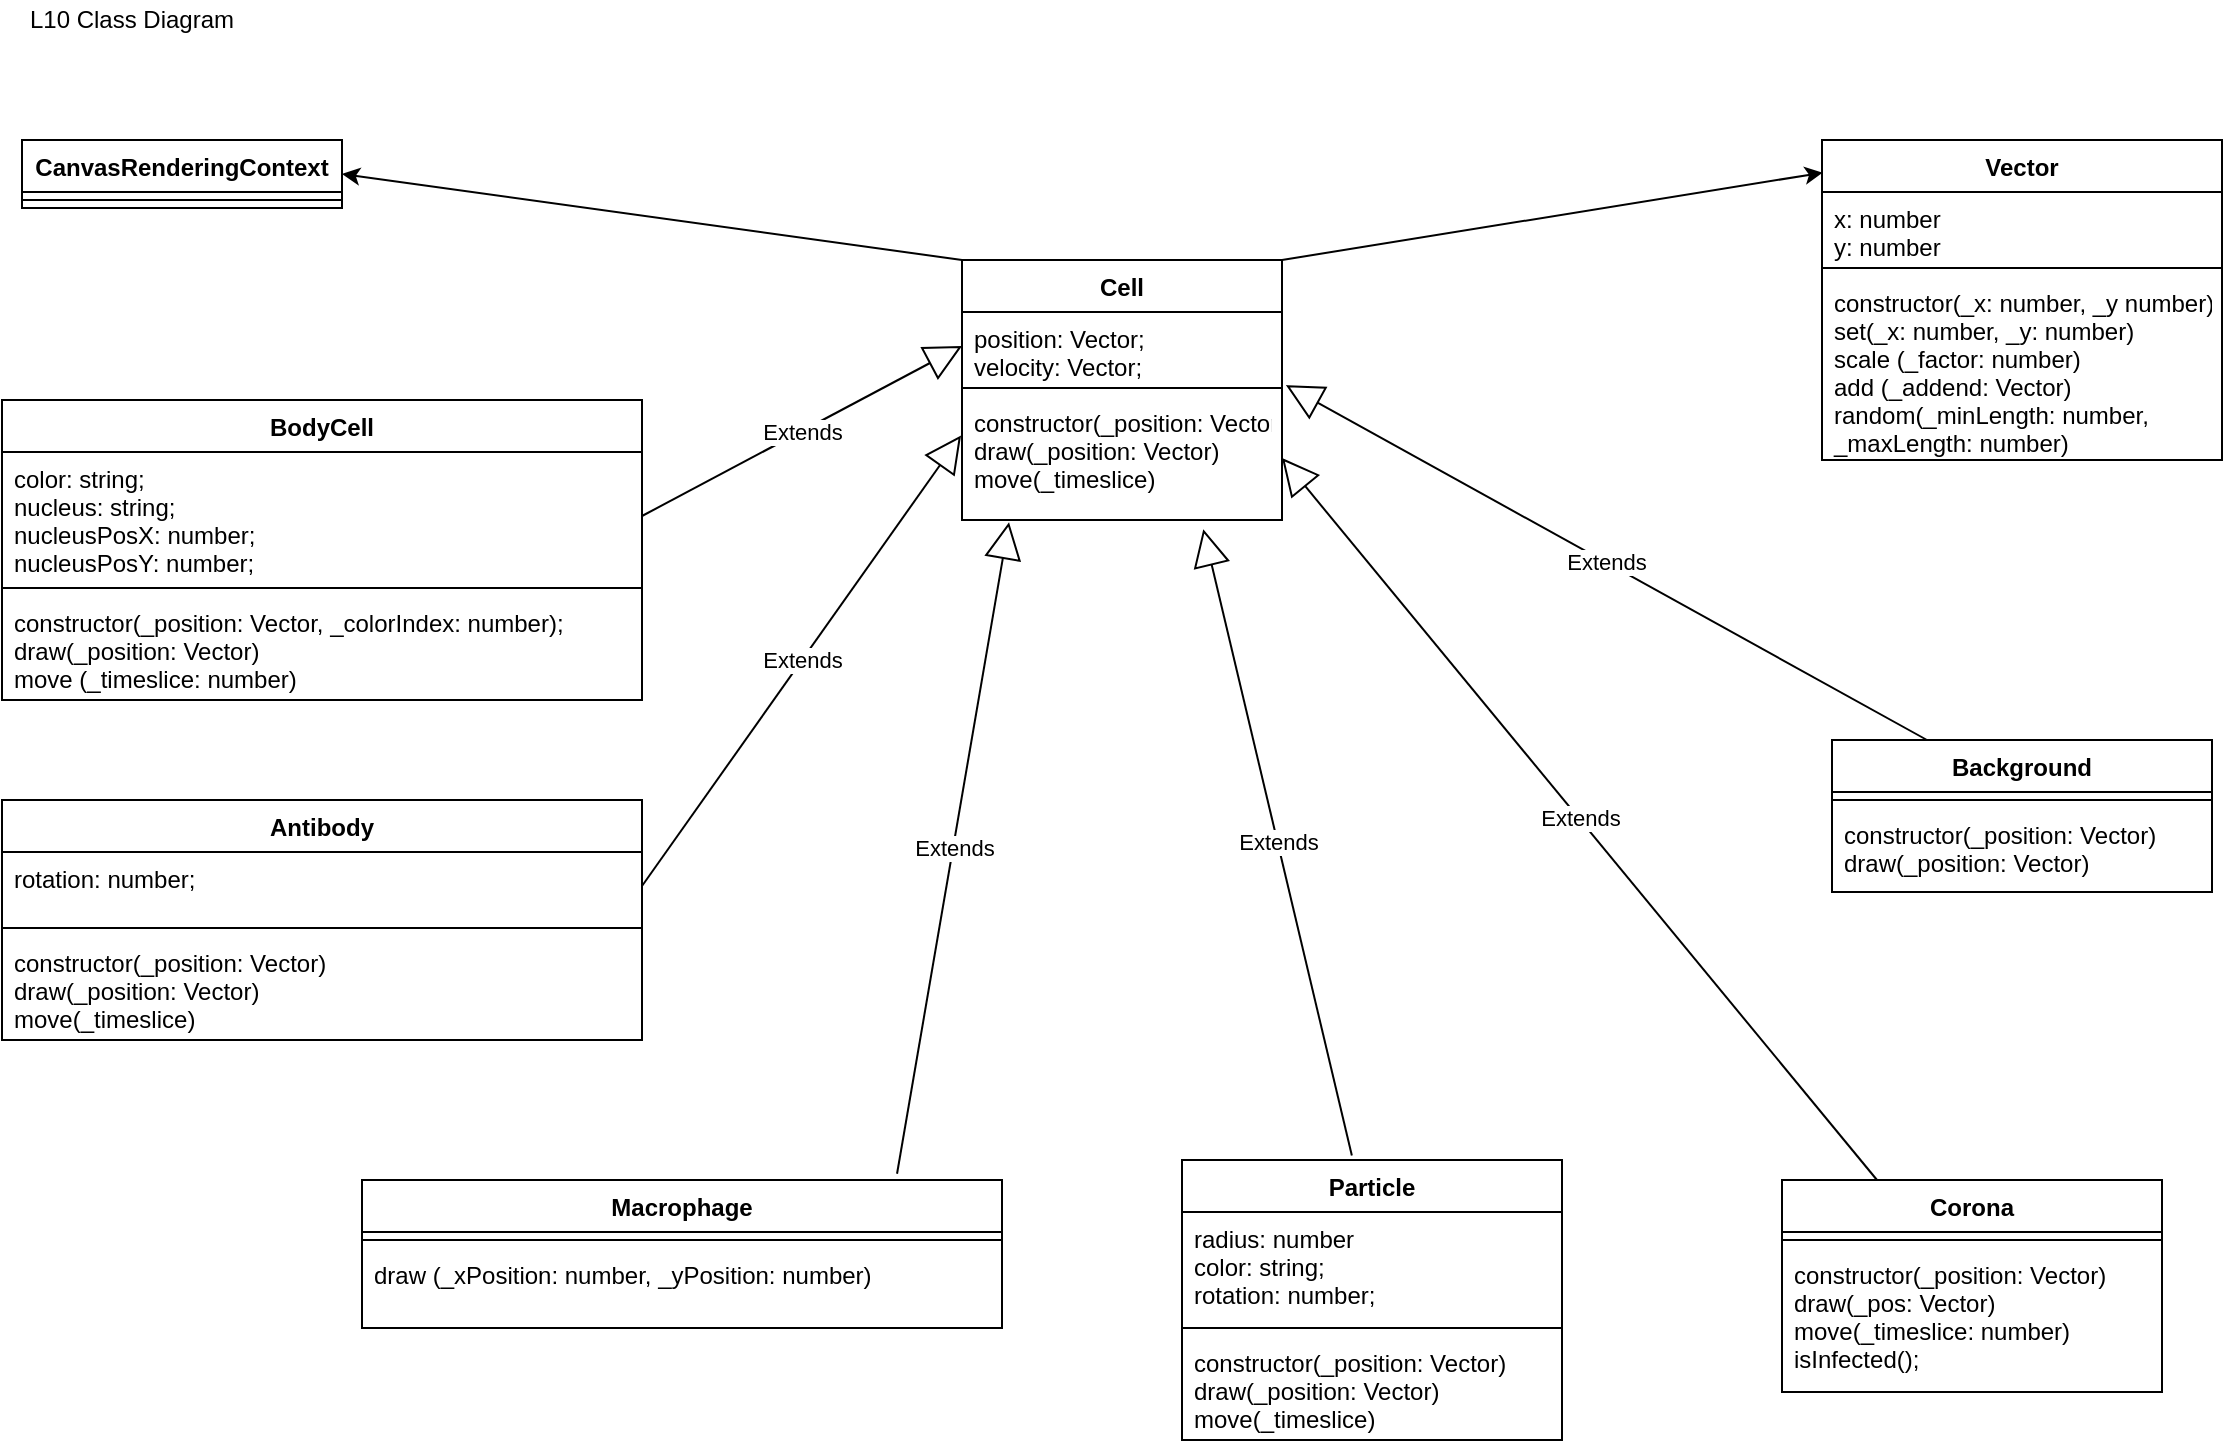 <mxfile version="13.2.4" type="device"><diagram id="trz45pBPM-zzbVZ8m-UH" name="Page-1"><mxGraphModel dx="1463" dy="846" grid="1" gridSize="10" guides="1" tooltips="1" connect="1" arrows="1" fold="1" page="1" pageScale="1" pageWidth="1169" pageHeight="827" math="0" shadow="0"><root><mxCell id="0"/><mxCell id="1" parent="0"/><mxCell id="1Zk7m2IyA7rpyMyj1JW2-1" value="L10 Class Diagram" style="text;html=1;strokeColor=none;fillColor=none;align=center;verticalAlign=middle;whiteSpace=wrap;rounded=0;" vertex="1" parent="1"><mxGeometry x="40" y="20" width="110" height="20" as="geometry"/></mxCell><mxCell id="1Zk7m2IyA7rpyMyj1JW2-14" value="CanvasRenderingContext" style="swimlane;fontStyle=1;align=center;verticalAlign=top;childLayout=stackLayout;horizontal=1;startSize=26;horizontalStack=0;resizeParent=1;resizeParentMax=0;resizeLast=0;collapsible=1;marginBottom=0;" vertex="1" parent="1"><mxGeometry x="40" y="90" width="160" height="34" as="geometry"/></mxCell><mxCell id="1Zk7m2IyA7rpyMyj1JW2-15" value="" style="line;strokeWidth=1;fillColor=none;align=left;verticalAlign=middle;spacingTop=-1;spacingLeft=3;spacingRight=3;rotatable=0;labelPosition=right;points=[];portConstraint=eastwest;" vertex="1" parent="1Zk7m2IyA7rpyMyj1JW2-14"><mxGeometry y="26" width="160" height="8" as="geometry"/></mxCell><mxCell id="1Zk7m2IyA7rpyMyj1JW2-10" value="Vector" style="swimlane;fontStyle=1;align=center;verticalAlign=top;childLayout=stackLayout;horizontal=1;startSize=26;horizontalStack=0;resizeParent=1;resizeParentMax=0;resizeLast=0;collapsible=1;marginBottom=0;" vertex="1" parent="1"><mxGeometry x="940" y="90" width="200" height="160" as="geometry"/></mxCell><mxCell id="1Zk7m2IyA7rpyMyj1JW2-11" value="x: number&#10;y: number" style="text;strokeColor=none;fillColor=none;align=left;verticalAlign=top;spacingLeft=4;spacingRight=4;overflow=hidden;rotatable=0;points=[[0,0.5],[1,0.5]];portConstraint=eastwest;" vertex="1" parent="1Zk7m2IyA7rpyMyj1JW2-10"><mxGeometry y="26" width="200" height="34" as="geometry"/></mxCell><mxCell id="1Zk7m2IyA7rpyMyj1JW2-12" value="" style="line;strokeWidth=1;fillColor=none;align=left;verticalAlign=middle;spacingTop=-1;spacingLeft=3;spacingRight=3;rotatable=0;labelPosition=right;points=[];portConstraint=eastwest;" vertex="1" parent="1Zk7m2IyA7rpyMyj1JW2-10"><mxGeometry y="60" width="200" height="8" as="geometry"/></mxCell><mxCell id="1Zk7m2IyA7rpyMyj1JW2-13" value="constructor(_x: number, _y number)&#10;set(_x: number, _y: number)&#10;scale (_factor: number)&#10;add (_addend: Vector)&#10;random(_minLength: number, &#10;_maxLength: number)" style="text;strokeColor=none;fillColor=none;align=left;verticalAlign=top;spacingLeft=4;spacingRight=4;overflow=hidden;rotatable=0;points=[[0,0.5],[1,0.5]];portConstraint=eastwest;" vertex="1" parent="1Zk7m2IyA7rpyMyj1JW2-10"><mxGeometry y="68" width="200" height="92" as="geometry"/></mxCell><mxCell id="1Zk7m2IyA7rpyMyj1JW2-28" value="Background" style="swimlane;fontStyle=1;align=center;verticalAlign=top;childLayout=stackLayout;horizontal=1;startSize=26;horizontalStack=0;resizeParent=1;resizeParentMax=0;resizeLast=0;collapsible=1;marginBottom=0;" vertex="1" parent="1"><mxGeometry x="945" y="390" width="190" height="76" as="geometry"/></mxCell><mxCell id="1Zk7m2IyA7rpyMyj1JW2-30" value="" style="line;strokeWidth=1;fillColor=none;align=left;verticalAlign=middle;spacingTop=-1;spacingLeft=3;spacingRight=3;rotatable=0;labelPosition=right;points=[];portConstraint=eastwest;" vertex="1" parent="1Zk7m2IyA7rpyMyj1JW2-28"><mxGeometry y="26" width="190" height="8" as="geometry"/></mxCell><mxCell id="1Zk7m2IyA7rpyMyj1JW2-31" value="constructor(_position: Vector)&#10;draw(_position: Vector)" style="text;strokeColor=none;fillColor=none;align=left;verticalAlign=top;spacingLeft=4;spacingRight=4;overflow=hidden;rotatable=0;points=[[0,0.5],[1,0.5]];portConstraint=eastwest;" vertex="1" parent="1Zk7m2IyA7rpyMyj1JW2-28"><mxGeometry y="34" width="190" height="42" as="geometry"/></mxCell><mxCell id="1Zk7m2IyA7rpyMyj1JW2-6" value="Corona" style="swimlane;fontStyle=1;align=center;verticalAlign=top;childLayout=stackLayout;horizontal=1;startSize=26;horizontalStack=0;resizeParent=1;resizeParentMax=0;resizeLast=0;collapsible=1;marginBottom=0;" vertex="1" parent="1"><mxGeometry x="920" y="610" width="190" height="106" as="geometry"/></mxCell><mxCell id="1Zk7m2IyA7rpyMyj1JW2-8" value="" style="line;strokeWidth=1;fillColor=none;align=left;verticalAlign=middle;spacingTop=-1;spacingLeft=3;spacingRight=3;rotatable=0;labelPosition=right;points=[];portConstraint=eastwest;" vertex="1" parent="1Zk7m2IyA7rpyMyj1JW2-6"><mxGeometry y="26" width="190" height="8" as="geometry"/></mxCell><mxCell id="1Zk7m2IyA7rpyMyj1JW2-9" value="constructor(_position: Vector)&#10;draw(_pos: Vector)&#10;move(_timeslice: number)&#10;isInfected();" style="text;strokeColor=none;fillColor=none;align=left;verticalAlign=top;spacingLeft=4;spacingRight=4;overflow=hidden;rotatable=0;points=[[0,0.5],[1,0.5]];portConstraint=eastwest;" vertex="1" parent="1Zk7m2IyA7rpyMyj1JW2-6"><mxGeometry y="34" width="190" height="72" as="geometry"/></mxCell><mxCell id="1Zk7m2IyA7rpyMyj1JW2-20" value="Particle" style="swimlane;fontStyle=1;align=center;verticalAlign=top;childLayout=stackLayout;horizontal=1;startSize=26;horizontalStack=0;resizeParent=1;resizeParentMax=0;resizeLast=0;collapsible=1;marginBottom=0;" vertex="1" parent="1"><mxGeometry x="620" y="600" width="190" height="140" as="geometry"/></mxCell><mxCell id="1Zk7m2IyA7rpyMyj1JW2-21" value="radius: number&#10;color: string; &#10;rotation: number;" style="text;strokeColor=none;fillColor=none;align=left;verticalAlign=top;spacingLeft=4;spacingRight=4;overflow=hidden;rotatable=0;points=[[0,0.5],[1,0.5]];portConstraint=eastwest;" vertex="1" parent="1Zk7m2IyA7rpyMyj1JW2-20"><mxGeometry y="26" width="190" height="54" as="geometry"/></mxCell><mxCell id="1Zk7m2IyA7rpyMyj1JW2-22" value="" style="line;strokeWidth=1;fillColor=none;align=left;verticalAlign=middle;spacingTop=-1;spacingLeft=3;spacingRight=3;rotatable=0;labelPosition=right;points=[];portConstraint=eastwest;" vertex="1" parent="1Zk7m2IyA7rpyMyj1JW2-20"><mxGeometry y="80" width="190" height="8" as="geometry"/></mxCell><mxCell id="1Zk7m2IyA7rpyMyj1JW2-23" value="constructor(_position: Vector)&#10;draw(_position: Vector)&#10;move(_timeslice)" style="text;strokeColor=none;fillColor=none;align=left;verticalAlign=top;spacingLeft=4;spacingRight=4;overflow=hidden;rotatable=0;points=[[0,0.5],[1,0.5]];portConstraint=eastwest;" vertex="1" parent="1Zk7m2IyA7rpyMyj1JW2-20"><mxGeometry y="88" width="190" height="52" as="geometry"/></mxCell><mxCell id="1Zk7m2IyA7rpyMyj1JW2-24" value="Macrophage" style="swimlane;fontStyle=1;align=center;verticalAlign=top;childLayout=stackLayout;horizontal=1;startSize=26;horizontalStack=0;resizeParent=1;resizeParentMax=0;resizeLast=0;collapsible=1;marginBottom=0;" vertex="1" parent="1"><mxGeometry x="210" y="610" width="320" height="74" as="geometry"/></mxCell><mxCell id="1Zk7m2IyA7rpyMyj1JW2-26" value="" style="line;strokeWidth=1;fillColor=none;align=left;verticalAlign=middle;spacingTop=-1;spacingLeft=3;spacingRight=3;rotatable=0;labelPosition=right;points=[];portConstraint=eastwest;" vertex="1" parent="1Zk7m2IyA7rpyMyj1JW2-24"><mxGeometry y="26" width="320" height="8" as="geometry"/></mxCell><mxCell id="1Zk7m2IyA7rpyMyj1JW2-27" value="draw (_xPosition: number, _yPosition: number)" style="text;strokeColor=none;fillColor=none;align=left;verticalAlign=top;spacingLeft=4;spacingRight=4;overflow=hidden;rotatable=0;points=[[0,0.5],[1,0.5]];portConstraint=eastwest;" vertex="1" parent="1Zk7m2IyA7rpyMyj1JW2-24"><mxGeometry y="34" width="320" height="40" as="geometry"/></mxCell><mxCell id="1Zk7m2IyA7rpyMyj1JW2-16" value="Antibody" style="swimlane;fontStyle=1;align=center;verticalAlign=top;childLayout=stackLayout;horizontal=1;startSize=26;horizontalStack=0;resizeParent=1;resizeParentMax=0;resizeLast=0;collapsible=1;marginBottom=0;" vertex="1" parent="1"><mxGeometry x="30" y="420" width="320" height="120" as="geometry"/></mxCell><mxCell id="1Zk7m2IyA7rpyMyj1JW2-17" value="rotation: number;" style="text;strokeColor=none;fillColor=none;align=left;verticalAlign=top;spacingLeft=4;spacingRight=4;overflow=hidden;rotatable=0;points=[[0,0.5],[1,0.5]];portConstraint=eastwest;" vertex="1" parent="1Zk7m2IyA7rpyMyj1JW2-16"><mxGeometry y="26" width="320" height="34" as="geometry"/></mxCell><mxCell id="1Zk7m2IyA7rpyMyj1JW2-18" value="" style="line;strokeWidth=1;fillColor=none;align=left;verticalAlign=middle;spacingTop=-1;spacingLeft=3;spacingRight=3;rotatable=0;labelPosition=right;points=[];portConstraint=eastwest;" vertex="1" parent="1Zk7m2IyA7rpyMyj1JW2-16"><mxGeometry y="60" width="320" height="8" as="geometry"/></mxCell><mxCell id="1Zk7m2IyA7rpyMyj1JW2-19" value="constructor(_position: Vector)&#10;draw(_position: Vector)&#10;move(_timeslice)" style="text;strokeColor=none;fillColor=none;align=left;verticalAlign=top;spacingLeft=4;spacingRight=4;overflow=hidden;rotatable=0;points=[[0,0.5],[1,0.5]];portConstraint=eastwest;" vertex="1" parent="1Zk7m2IyA7rpyMyj1JW2-16"><mxGeometry y="68" width="320" height="52" as="geometry"/></mxCell><mxCell id="1Zk7m2IyA7rpyMyj1JW2-2" value="BodyCell" style="swimlane;fontStyle=1;align=center;verticalAlign=top;childLayout=stackLayout;horizontal=1;startSize=26;horizontalStack=0;resizeParent=1;resizeParentMax=0;resizeLast=0;collapsible=1;marginBottom=0;" vertex="1" parent="1"><mxGeometry x="30" y="220" width="320" height="150" as="geometry"/></mxCell><mxCell id="1Zk7m2IyA7rpyMyj1JW2-3" value="color: string; &#10;nucleus: string;&#10;nucleusPosX: number; &#10;nucleusPosY: number;" style="text;strokeColor=none;fillColor=none;align=left;verticalAlign=top;spacingLeft=4;spacingRight=4;overflow=hidden;rotatable=0;points=[[0,0.5],[1,0.5]];portConstraint=eastwest;" vertex="1" parent="1Zk7m2IyA7rpyMyj1JW2-2"><mxGeometry y="26" width="320" height="64" as="geometry"/></mxCell><mxCell id="1Zk7m2IyA7rpyMyj1JW2-4" value="" style="line;strokeWidth=1;fillColor=none;align=left;verticalAlign=middle;spacingTop=-1;spacingLeft=3;spacingRight=3;rotatable=0;labelPosition=right;points=[];portConstraint=eastwest;" vertex="1" parent="1Zk7m2IyA7rpyMyj1JW2-2"><mxGeometry y="90" width="320" height="8" as="geometry"/></mxCell><mxCell id="1Zk7m2IyA7rpyMyj1JW2-5" value="constructor(_position: Vector, _colorIndex: number);&#10;draw(_position: Vector)&#10;move (_timeslice: number)" style="text;strokeColor=none;fillColor=none;align=left;verticalAlign=top;spacingLeft=4;spacingRight=4;overflow=hidden;rotatable=0;points=[[0,0.5],[1,0.5]];portConstraint=eastwest;" vertex="1" parent="1Zk7m2IyA7rpyMyj1JW2-2"><mxGeometry y="98" width="320" height="52" as="geometry"/></mxCell><mxCell id="1Zk7m2IyA7rpyMyj1JW2-32" value="Cell" style="swimlane;fontStyle=1;align=center;verticalAlign=top;childLayout=stackLayout;horizontal=1;startSize=26;horizontalStack=0;resizeParent=1;resizeParentMax=0;resizeLast=0;collapsible=1;marginBottom=0;" vertex="1" parent="1"><mxGeometry x="510" y="150" width="160" height="130" as="geometry"/></mxCell><mxCell id="1Zk7m2IyA7rpyMyj1JW2-33" value="position: Vector; &#10;velocity: Vector; " style="text;strokeColor=none;fillColor=none;align=left;verticalAlign=top;spacingLeft=4;spacingRight=4;overflow=hidden;rotatable=0;points=[[0,0.5],[1,0.5]];portConstraint=eastwest;" vertex="1" parent="1Zk7m2IyA7rpyMyj1JW2-32"><mxGeometry y="26" width="160" height="34" as="geometry"/></mxCell><mxCell id="1Zk7m2IyA7rpyMyj1JW2-34" value="" style="line;strokeWidth=1;fillColor=none;align=left;verticalAlign=middle;spacingTop=-1;spacingLeft=3;spacingRight=3;rotatable=0;labelPosition=right;points=[];portConstraint=eastwest;" vertex="1" parent="1Zk7m2IyA7rpyMyj1JW2-32"><mxGeometry y="60" width="160" height="8" as="geometry"/></mxCell><mxCell id="1Zk7m2IyA7rpyMyj1JW2-35" value="constructor(_position: Vector)&#10;draw(_position: Vector)&#10;move(_timeslice)" style="text;strokeColor=none;fillColor=none;align=left;verticalAlign=top;spacingLeft=4;spacingRight=4;overflow=hidden;rotatable=0;points=[[0,0.5],[1,0.5]];portConstraint=eastwest;" vertex="1" parent="1Zk7m2IyA7rpyMyj1JW2-32"><mxGeometry y="68" width="160" height="62" as="geometry"/></mxCell><mxCell id="1Zk7m2IyA7rpyMyj1JW2-36" value="Extends" style="endArrow=block;endSize=16;endFill=0;html=1;exitX=0.836;exitY=-0.042;exitDx=0;exitDy=0;exitPerimeter=0;entryX=0.147;entryY=1.018;entryDx=0;entryDy=0;entryPerimeter=0;" edge="1" parent="1" source="1Zk7m2IyA7rpyMyj1JW2-24" target="1Zk7m2IyA7rpyMyj1JW2-35"><mxGeometry width="160" relative="1" as="geometry"><mxPoint x="560" y="500" as="sourcePoint"/><mxPoint x="720" y="500" as="targetPoint"/></mxGeometry></mxCell><mxCell id="1Zk7m2IyA7rpyMyj1JW2-37" value="Extends" style="endArrow=block;endSize=16;endFill=0;html=1;exitX=1;exitY=0.5;exitDx=0;exitDy=0;entryX=-0.003;entryY=0.318;entryDx=0;entryDy=0;entryPerimeter=0;" edge="1" parent="1" source="1Zk7m2IyA7rpyMyj1JW2-17" target="1Zk7m2IyA7rpyMyj1JW2-35"><mxGeometry width="160" relative="1" as="geometry"><mxPoint x="560" y="500" as="sourcePoint"/><mxPoint x="500" y="240" as="targetPoint"/></mxGeometry></mxCell><mxCell id="1Zk7m2IyA7rpyMyj1JW2-38" value="Extends" style="endArrow=block;endSize=16;endFill=0;html=1;exitX=1;exitY=0.5;exitDx=0;exitDy=0;entryX=0;entryY=0.5;entryDx=0;entryDy=0;" edge="1" parent="1" source="1Zk7m2IyA7rpyMyj1JW2-3" target="1Zk7m2IyA7rpyMyj1JW2-33"><mxGeometry width="160" relative="1" as="geometry"><mxPoint x="560" y="500" as="sourcePoint"/><mxPoint x="720" y="500" as="targetPoint"/></mxGeometry></mxCell><mxCell id="1Zk7m2IyA7rpyMyj1JW2-39" value="Extends" style="endArrow=block;endSize=16;endFill=0;html=1;exitX=0.447;exitY=-0.016;exitDx=0;exitDy=0;exitPerimeter=0;entryX=0.754;entryY=1.074;entryDx=0;entryDy=0;entryPerimeter=0;" edge="1" parent="1" source="1Zk7m2IyA7rpyMyj1JW2-20" target="1Zk7m2IyA7rpyMyj1JW2-35"><mxGeometry width="160" relative="1" as="geometry"><mxPoint x="630" y="430" as="sourcePoint"/><mxPoint x="790" y="430" as="targetPoint"/></mxGeometry></mxCell><mxCell id="1Zk7m2IyA7rpyMyj1JW2-40" value="Extends" style="endArrow=block;endSize=16;endFill=0;html=1;exitX=0.25;exitY=0;exitDx=0;exitDy=0;entryX=1;entryY=0.5;entryDx=0;entryDy=0;" edge="1" parent="1" source="1Zk7m2IyA7rpyMyj1JW2-6" target="1Zk7m2IyA7rpyMyj1JW2-35"><mxGeometry width="160" relative="1" as="geometry"><mxPoint x="810" y="400" as="sourcePoint"/><mxPoint x="970" y="400" as="targetPoint"/></mxGeometry></mxCell><mxCell id="1Zk7m2IyA7rpyMyj1JW2-41" value="Extends" style="endArrow=block;endSize=16;endFill=0;html=1;exitX=0.25;exitY=0;exitDx=0;exitDy=0;entryX=1.012;entryY=-0.088;entryDx=0;entryDy=0;entryPerimeter=0;" edge="1" parent="1" source="1Zk7m2IyA7rpyMyj1JW2-28" target="1Zk7m2IyA7rpyMyj1JW2-35"><mxGeometry width="160" relative="1" as="geometry"><mxPoint x="900" y="300" as="sourcePoint"/><mxPoint x="1060" y="300" as="targetPoint"/></mxGeometry></mxCell><mxCell id="1Zk7m2IyA7rpyMyj1JW2-42" value="" style="endArrow=classic;html=1;exitX=0;exitY=0;exitDx=0;exitDy=0;entryX=1;entryY=0.5;entryDx=0;entryDy=0;" edge="1" parent="1" source="1Zk7m2IyA7rpyMyj1JW2-32" target="1Zk7m2IyA7rpyMyj1JW2-14"><mxGeometry width="50" height="50" relative="1" as="geometry"><mxPoint x="350" y="180" as="sourcePoint"/><mxPoint x="400" y="130" as="targetPoint"/></mxGeometry></mxCell><mxCell id="1Zk7m2IyA7rpyMyj1JW2-43" value="" style="endArrow=classic;html=1;exitX=1;exitY=0;exitDx=0;exitDy=0;entryX=0.002;entryY=0.102;entryDx=0;entryDy=0;entryPerimeter=0;" edge="1" parent="1" source="1Zk7m2IyA7rpyMyj1JW2-32" target="1Zk7m2IyA7rpyMyj1JW2-10"><mxGeometry width="50" height="50" relative="1" as="geometry"><mxPoint x="740" y="170" as="sourcePoint"/><mxPoint x="790" y="120" as="targetPoint"/></mxGeometry></mxCell></root></mxGraphModel></diagram></mxfile>